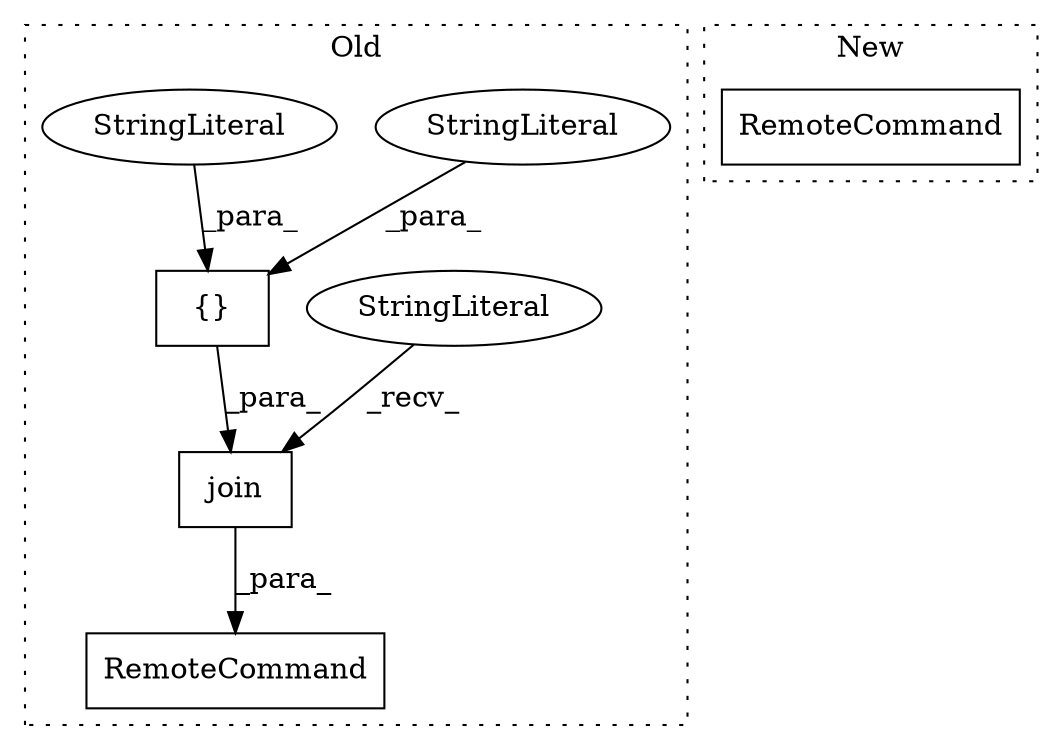 digraph G {
subgraph cluster0 {
1 [label="{}" a="4" s="3847,4018" l="1,1" shape="box"];
3 [label="join" a="32" s="4046,4058" l="5,1" shape="box"];
4 [label="RemoteCommand" a="32" s="4028,4059" l="14,1" shape="box"];
5 [label="StringLiteral" a="45" s="4042" l="3" shape="ellipse"];
6 [label="StringLiteral" a="45" s="3994" l="10" shape="ellipse"];
7 [label="StringLiteral" a="45" s="3897" l="14" shape="ellipse"];
label = "Old";
style="dotted";
}
subgraph cluster1 {
2 [label="RemoteCommand" a="32" s="3702,3922" l="14,1" shape="box"];
label = "New";
style="dotted";
}
1 -> 3 [label="_para_"];
3 -> 4 [label="_para_"];
5 -> 3 [label="_recv_"];
6 -> 1 [label="_para_"];
7 -> 1 [label="_para_"];
}